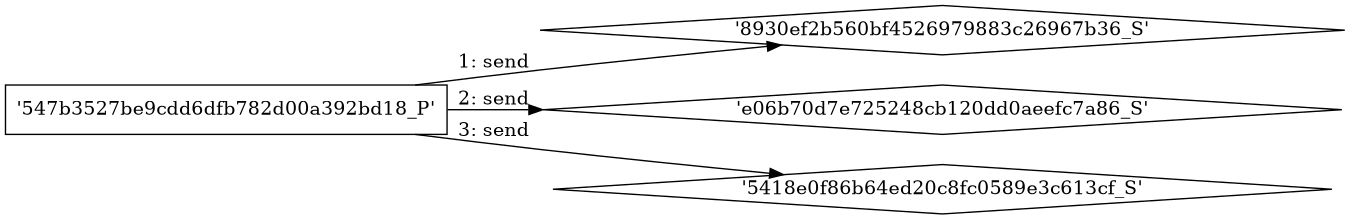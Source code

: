 digraph "D:\Learning\Paper\apt\基于CTI的攻击预警\Dataset\攻击图\ASGfromALLCTI\Beers with Talos Ep. #67 Inside Incident Response.dot" {
rankdir="LR"
size="9"
fixedsize="false"
splines="true"
nodesep=0.3
ranksep=0
fontsize=10
overlap="scalexy"
engine= "neato"
	"'8930ef2b560bf4526979883c26967b36_S'" [node_type=Socket shape=diamond]
	"'547b3527be9cdd6dfb782d00a392bd18_P'" [node_type=Process shape=box]
	"'547b3527be9cdd6dfb782d00a392bd18_P'" -> "'8930ef2b560bf4526979883c26967b36_S'" [label="1: send"]
	"'e06b70d7e725248cb120dd0aeefc7a86_S'" [node_type=Socket shape=diamond]
	"'547b3527be9cdd6dfb782d00a392bd18_P'" [node_type=Process shape=box]
	"'547b3527be9cdd6dfb782d00a392bd18_P'" -> "'e06b70d7e725248cb120dd0aeefc7a86_S'" [label="2: send"]
	"'5418e0f86b64ed20c8fc0589e3c613cf_S'" [node_type=Socket shape=diamond]
	"'547b3527be9cdd6dfb782d00a392bd18_P'" [node_type=Process shape=box]
	"'547b3527be9cdd6dfb782d00a392bd18_P'" -> "'5418e0f86b64ed20c8fc0589e3c613cf_S'" [label="3: send"]
}
